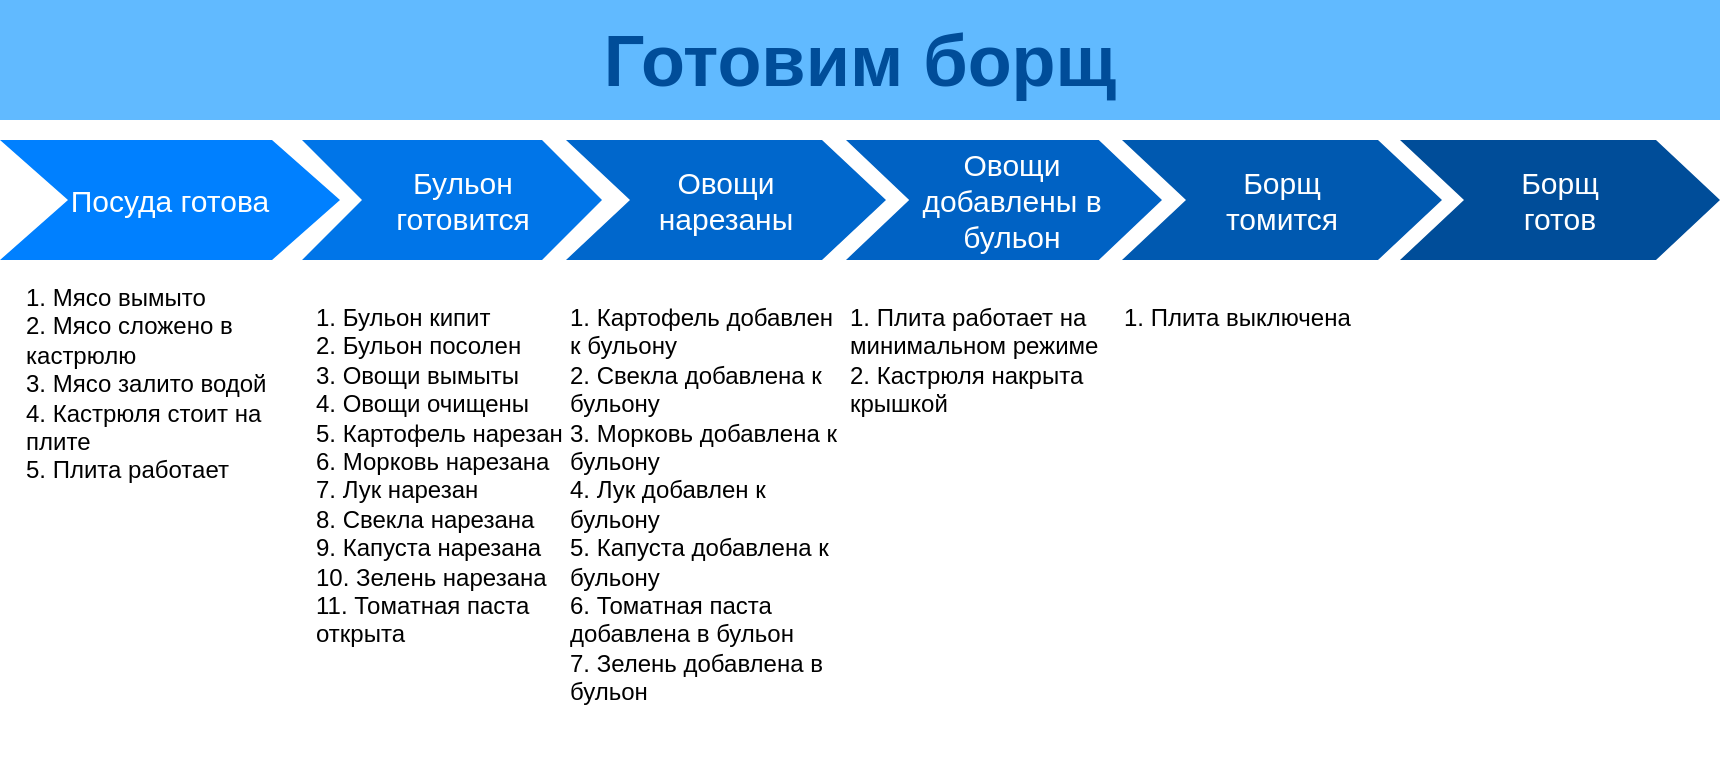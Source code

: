 <mxfile version="21.0.2" type="github">
  <diagram name="Page-1" id="d9b1e647-80fa-b4a2-5024-87a742678bcc">
    <mxGraphModel dx="1002" dy="567" grid="1" gridSize="10" guides="1" tooltips="1" connect="1" arrows="1" fold="1" page="1" pageScale="1" pageWidth="1100" pageHeight="850" background="none" math="0" shadow="0">
      <root>
        <mxCell id="0" />
        <mxCell id="1" parent="0" />
        <mxCell id="57fe6abec08f04cb-1" value="Посуда готова" style="shape=step;whiteSpace=wrap;html=1;fontSize=15;fillColor=#0080FF;fontColor=#FFFFFF;strokeColor=none;" parent="1" vertex="1">
          <mxGeometry x="90" y="200" width="170" height="60" as="geometry" />
        </mxCell>
        <mxCell id="57fe6abec08f04cb-2" value="Бульон&lt;br&gt;готовится" style="shape=step;whiteSpace=wrap;html=1;fontSize=15;fillColor=#0075E8;fontColor=#FFFFFF;strokeColor=none;spacingLeft=11;" parent="1" vertex="1">
          <mxGeometry x="241" y="200" width="150" height="60" as="geometry" />
        </mxCell>
        <mxCell id="57fe6abec08f04cb-3" value="Овощи&lt;br&gt;нарезаны" style="shape=step;whiteSpace=wrap;html=1;fontSize=15;fillColor=#0067CC;fontColor=#FFFFFF;strokeColor=none;" parent="1" vertex="1">
          <mxGeometry x="373" y="200" width="160" height="60" as="geometry" />
        </mxCell>
        <mxCell id="57fe6abec08f04cb-4" value="&lt;span style=&quot;font-size: 15px;&quot;&gt;Овощи добавлены в бульон&lt;/span&gt;" style="shape=step;whiteSpace=wrap;html=1;fontSize=15;fillColor=#0062C4;fontColor=#FFFFFF;strokeColor=none;verticalAlign=middle;align=center;spacingTop=0;spacingLeft=18;spacingBottom=0;spacingRight=10;" parent="1" vertex="1">
          <mxGeometry x="513" y="200" width="158" height="60" as="geometry" />
        </mxCell>
        <mxCell id="57fe6abec08f04cb-5" value="Борщ&lt;br&gt;томится" style="shape=step;whiteSpace=wrap;html=1;fontSize=15;fillColor=#0059B0;fontColor=#FFFFFF;strokeColor=none;" parent="1" vertex="1">
          <mxGeometry x="651" y="200" width="160" height="60" as="geometry" />
        </mxCell>
        <mxCell id="57fe6abec08f04cb-6" value="Борщ&lt;br style=&quot;font-size: 15px;&quot;&gt;готов" style="shape=step;whiteSpace=wrap;html=1;fontSize=15;fillColor=#004D99;fontColor=#FFFFFF;strokeColor=none;" parent="1" vertex="1">
          <mxGeometry x="790" y="200" width="160" height="60" as="geometry" />
        </mxCell>
        <mxCell id="57fe6abec08f04cb-7" value="Готовим борщ" style="text;html=1;strokeColor=none;fillColor=#61BAFF;align=center;verticalAlign=middle;whiteSpace=wrap;fontSize=36;fontStyle=1;fontColor=#004D99;" parent="1" vertex="1">
          <mxGeometry x="90" y="130" width="860" height="60" as="geometry" />
        </mxCell>
        <mxCell id="57fe6abec08f04cb-8" value="1. Мясо вымыто&lt;br&gt;2. Мясо сложено в кастрюлю&lt;br&gt;3. Мясо залито водой&lt;br&gt;4. Кастрюля стоит на плите&lt;br&gt;5. Плита работает" style="text;spacingTop=-5;fillColor=#ffffff;whiteSpace=wrap;html=1;align=left;fontSize=12;fontFamily=Helvetica;fillColor=none;strokeColor=none;" parent="1" vertex="1">
          <mxGeometry x="101" y="270" width="140" height="250" as="geometry" />
        </mxCell>
        <mxCell id="57fe6abec08f04cb-9" value="1. Бульон кипит&lt;br&gt;2. Бульон посолен&lt;br&gt;3. Овощи вымыты&lt;br&gt;4. Овощи очищены&lt;br&gt;5. Картофель нарезан&lt;br&gt;6. Морковь нарезана&lt;br&gt;7. Лук нарезан&lt;br&gt;8. Свекла нарезана&lt;br&gt;9. Капуста нарезана&lt;br&gt;10. Зелень нарезана&lt;br&gt;11. Томатная паста открыта" style="text;spacingTop=-5;fillColor=#ffffff;whiteSpace=wrap;html=1;align=left;fontSize=12;fontFamily=Helvetica;fillColor=none;strokeColor=none;" parent="1" vertex="1">
          <mxGeometry x="246" y="280" width="140" height="240" as="geometry" />
        </mxCell>
        <mxCell id="57fe6abec08f04cb-10" value="1. Картофель добавлен к бульону&lt;br&gt;2. Свекла добавлена к бульону&lt;br&gt;3. Морковь добавлена к бульону&lt;br&gt;4. Лук добавлен к бульону&lt;br&gt;5. Капуста добавлена к бульону&lt;br&gt;6. Томатная паста добавлена в бульон&lt;br&gt;7. Зелень добавлена в бульон" style="text;spacingTop=-5;fillColor=#ffffff;whiteSpace=wrap;html=1;align=left;fontSize=12;fontFamily=Helvetica;fillColor=none;strokeColor=none;" parent="1" vertex="1">
          <mxGeometry x="373" y="280" width="140" height="240" as="geometry" />
        </mxCell>
        <mxCell id="57fe6abec08f04cb-11" value="1. Плита работает на минимальном режиме&lt;br&gt;2. Кастрюля накрыта крышкой" style="text;spacingTop=-5;fillColor=#ffffff;whiteSpace=wrap;html=1;align=left;fontSize=12;fontFamily=Helvetica;fillColor=none;strokeColor=none;" parent="1" vertex="1">
          <mxGeometry x="513" y="280" width="140" height="240" as="geometry" />
        </mxCell>
        <mxCell id="57fe6abec08f04cb-12" value="1. Плита выключена" style="text;spacingTop=-5;fillColor=#ffffff;whiteSpace=wrap;html=1;align=left;fontSize=12;fontFamily=Helvetica;fillColor=none;strokeColor=none;" parent="1" vertex="1">
          <mxGeometry x="650" y="280" width="140" height="240" as="geometry" />
        </mxCell>
      </root>
    </mxGraphModel>
  </diagram>
</mxfile>
